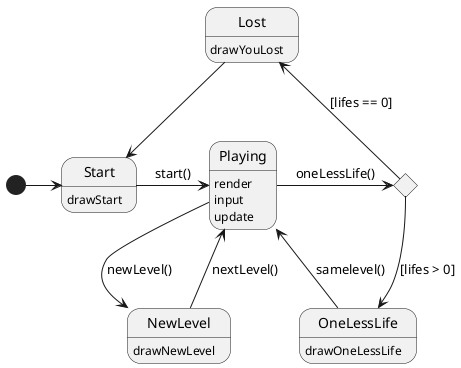 @startuml

[*] -right-> Start
Start : drawStart

Start -right-> Playing : start()
Playing : render
Playing : input
Playing : update

Playing -right-> NewLevel : newLevel()
NewLevel : drawNewLevel

NewLevel --> Playing : nextLevel()

state c <<choice>>

Playing -right-> c : oneLessLife()
OneLessLife : drawOneLessLife

c --> OneLessLife : [lifes > 0]
c -up-> Lost : [lifes == 0]

Lost : drawYouLost

OneLessLife --> Playing : samelevel()


Lost --> Start

@enduml